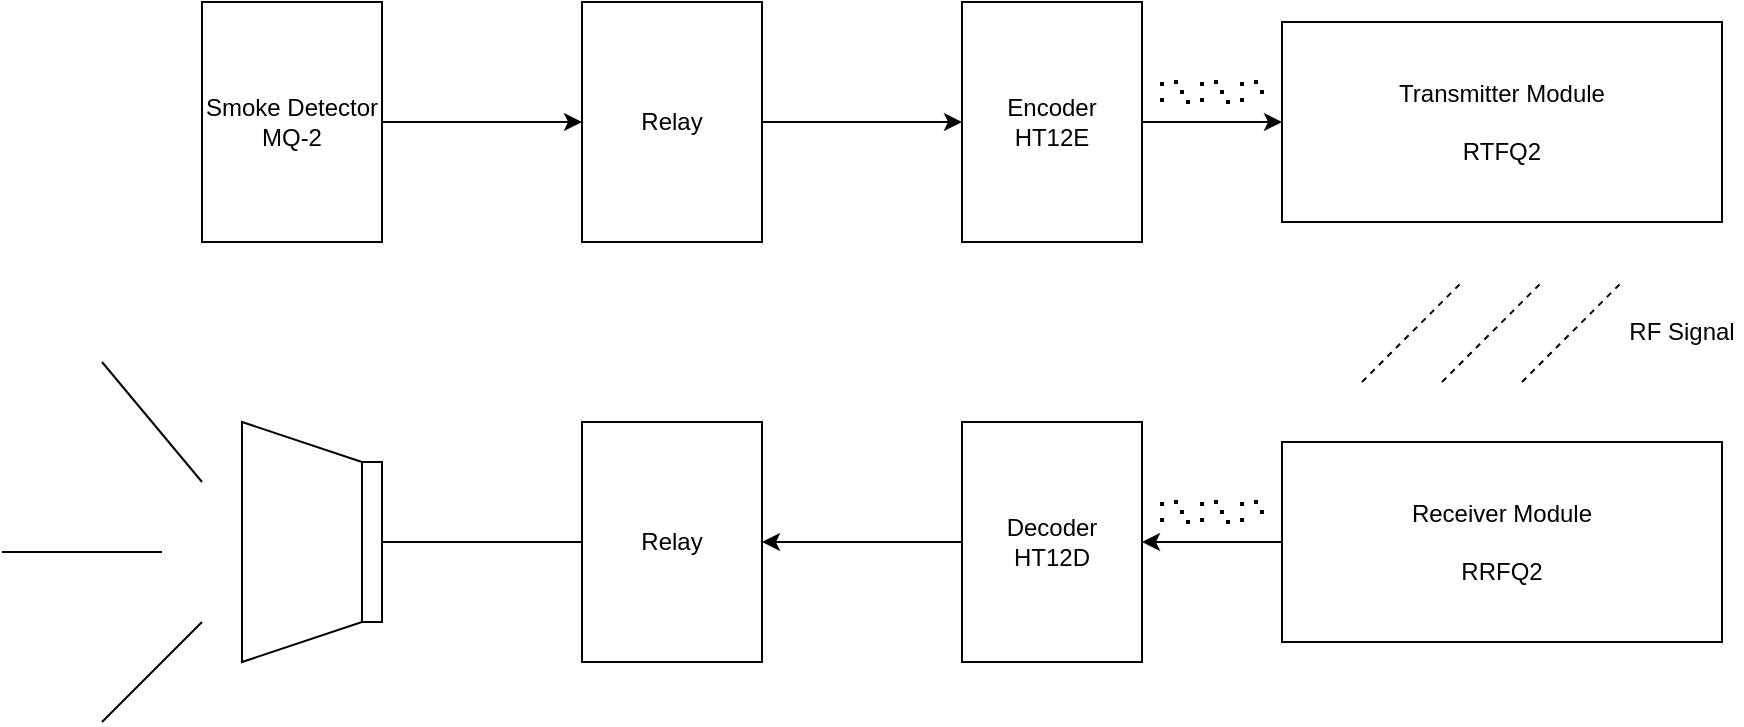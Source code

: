 <mxfile version="24.7.16">
  <diagram name="Page-1" id="5gz4NiKgm8nat6O8t7C-">
    <mxGraphModel dx="1290" dy="557" grid="1" gridSize="10" guides="1" tooltips="1" connect="1" arrows="1" fold="1" page="1" pageScale="1" pageWidth="3300" pageHeight="4681" math="0" shadow="0">
      <root>
        <mxCell id="0" />
        <mxCell id="1" parent="0" />
        <mxCell id="rFEG7W8yu2FYt65qOiKN-1" value="Smoke Detector&lt;div&gt;MQ-2&lt;/div&gt;" style="rounded=0;whiteSpace=wrap;html=1;" vertex="1" parent="1">
          <mxGeometry x="240" y="200" width="90" height="120" as="geometry" />
        </mxCell>
        <mxCell id="rFEG7W8yu2FYt65qOiKN-2" value="Relay" style="rounded=0;whiteSpace=wrap;html=1;" vertex="1" parent="1">
          <mxGeometry x="430" y="200" width="90" height="120" as="geometry" />
        </mxCell>
        <mxCell id="rFEG7W8yu2FYt65qOiKN-3" value="Encoder&lt;div&gt;HT12E&lt;/div&gt;" style="rounded=0;whiteSpace=wrap;html=1;" vertex="1" parent="1">
          <mxGeometry x="620" y="200" width="90" height="120" as="geometry" />
        </mxCell>
        <mxCell id="rFEG7W8yu2FYt65qOiKN-4" value="Relay" style="rounded=0;whiteSpace=wrap;html=1;" vertex="1" parent="1">
          <mxGeometry x="430" y="410" width="90" height="120" as="geometry" />
        </mxCell>
        <mxCell id="rFEG7W8yu2FYt65qOiKN-5" value="Decoder&lt;div&gt;HT12D&lt;/div&gt;" style="rounded=0;whiteSpace=wrap;html=1;" vertex="1" parent="1">
          <mxGeometry x="620" y="410" width="90" height="120" as="geometry" />
        </mxCell>
        <mxCell id="rFEG7W8yu2FYt65qOiKN-6" value="Transmitter Module&lt;div&gt;&lt;br&gt;&lt;/div&gt;&lt;div&gt;RTFQ2&lt;/div&gt;" style="rounded=0;whiteSpace=wrap;html=1;" vertex="1" parent="1">
          <mxGeometry x="780" y="210" width="220" height="100" as="geometry" />
        </mxCell>
        <mxCell id="rFEG7W8yu2FYt65qOiKN-7" value="Receiver Module&lt;br&gt;&lt;br&gt;RRFQ2" style="rounded=0;whiteSpace=wrap;html=1;" vertex="1" parent="1">
          <mxGeometry x="780" y="420" width="220" height="100" as="geometry" />
        </mxCell>
        <mxCell id="rFEG7W8yu2FYt65qOiKN-11" value="" style="endArrow=none;dashed=1;html=1;rounded=0;" edge="1" parent="1">
          <mxGeometry width="50" height="50" relative="1" as="geometry">
            <mxPoint x="900" y="390" as="sourcePoint" />
            <mxPoint x="950" y="340" as="targetPoint" />
          </mxGeometry>
        </mxCell>
        <mxCell id="rFEG7W8yu2FYt65qOiKN-12" value="" style="endArrow=none;dashed=1;html=1;rounded=0;" edge="1" parent="1">
          <mxGeometry width="50" height="50" relative="1" as="geometry">
            <mxPoint x="860" y="390" as="sourcePoint" />
            <mxPoint x="910" y="340" as="targetPoint" />
          </mxGeometry>
        </mxCell>
        <mxCell id="rFEG7W8yu2FYt65qOiKN-13" value="" style="endArrow=none;dashed=1;html=1;rounded=0;" edge="1" parent="1">
          <mxGeometry width="50" height="50" relative="1" as="geometry">
            <mxPoint x="820" y="390" as="sourcePoint" />
            <mxPoint x="870" y="340" as="targetPoint" />
          </mxGeometry>
        </mxCell>
        <mxCell id="rFEG7W8yu2FYt65qOiKN-14" value="RF Signal" style="text;html=1;align=center;verticalAlign=middle;whiteSpace=wrap;rounded=0;" vertex="1" parent="1">
          <mxGeometry x="950" y="350" width="60" height="30" as="geometry" />
        </mxCell>
        <mxCell id="rFEG7W8yu2FYt65qOiKN-16" value="" style="endArrow=classic;html=1;rounded=0;entryX=0;entryY=0.5;entryDx=0;entryDy=0;" edge="1" parent="1" target="rFEG7W8yu2FYt65qOiKN-2">
          <mxGeometry width="50" height="50" relative="1" as="geometry">
            <mxPoint x="330" y="260" as="sourcePoint" />
            <mxPoint x="380" y="210" as="targetPoint" />
          </mxGeometry>
        </mxCell>
        <mxCell id="rFEG7W8yu2FYt65qOiKN-17" value="" style="endArrow=classic;html=1;rounded=0;exitX=1;exitY=0.5;exitDx=0;exitDy=0;entryX=0;entryY=0.5;entryDx=0;entryDy=0;" edge="1" parent="1" source="rFEG7W8yu2FYt65qOiKN-2" target="rFEG7W8yu2FYt65qOiKN-3">
          <mxGeometry width="50" height="50" relative="1" as="geometry">
            <mxPoint x="630" y="320" as="sourcePoint" />
            <mxPoint x="680" y="270" as="targetPoint" />
          </mxGeometry>
        </mxCell>
        <mxCell id="rFEG7W8yu2FYt65qOiKN-18" value="" style="endArrow=classic;html=1;rounded=0;entryX=0;entryY=0.5;entryDx=0;entryDy=0;exitX=1;exitY=0.5;exitDx=0;exitDy=0;" edge="1" parent="1" source="rFEG7W8yu2FYt65qOiKN-3" target="rFEG7W8yu2FYt65qOiKN-6">
          <mxGeometry width="50" height="50" relative="1" as="geometry">
            <mxPoint x="630" y="320" as="sourcePoint" />
            <mxPoint x="680" y="270" as="targetPoint" />
          </mxGeometry>
        </mxCell>
        <mxCell id="rFEG7W8yu2FYt65qOiKN-19" value="" style="endArrow=classic;html=1;rounded=0;entryX=1;entryY=0.5;entryDx=0;entryDy=0;exitX=0;exitY=0.5;exitDx=0;exitDy=0;" edge="1" parent="1" source="rFEG7W8yu2FYt65qOiKN-7" target="rFEG7W8yu2FYt65qOiKN-5">
          <mxGeometry width="50" height="50" relative="1" as="geometry">
            <mxPoint x="630" y="450" as="sourcePoint" />
            <mxPoint x="680" y="400" as="targetPoint" />
          </mxGeometry>
        </mxCell>
        <mxCell id="rFEG7W8yu2FYt65qOiKN-20" value="" style="endArrow=classic;html=1;rounded=0;exitX=0;exitY=0.5;exitDx=0;exitDy=0;entryX=1;entryY=0.5;entryDx=0;entryDy=0;" edge="1" parent="1" source="rFEG7W8yu2FYt65qOiKN-5" target="rFEG7W8yu2FYt65qOiKN-4">
          <mxGeometry width="50" height="50" relative="1" as="geometry">
            <mxPoint x="630" y="450" as="sourcePoint" />
            <mxPoint x="680" y="400" as="targetPoint" />
          </mxGeometry>
        </mxCell>
        <mxCell id="rFEG7W8yu2FYt65qOiKN-21" value="" style="shape=trapezoid;perimeter=trapezoidPerimeter;whiteSpace=wrap;html=1;fixedSize=1;rotation=90;" vertex="1" parent="1">
          <mxGeometry x="230" y="440" width="120" height="60" as="geometry" />
        </mxCell>
        <mxCell id="rFEG7W8yu2FYt65qOiKN-22" value="" style="rounded=0;whiteSpace=wrap;html=1;rotation=90;" vertex="1" parent="1">
          <mxGeometry x="285" y="465" width="80" height="10" as="geometry" />
        </mxCell>
        <mxCell id="rFEG7W8yu2FYt65qOiKN-23" value="" style="endArrow=none;html=1;rounded=0;entryX=0.5;entryY=0;entryDx=0;entryDy=0;exitX=0;exitY=0.5;exitDx=0;exitDy=0;" edge="1" parent="1" source="rFEG7W8yu2FYt65qOiKN-4" target="rFEG7W8yu2FYt65qOiKN-22">
          <mxGeometry width="50" height="50" relative="1" as="geometry">
            <mxPoint x="630" y="450" as="sourcePoint" />
            <mxPoint x="680" y="400" as="targetPoint" />
          </mxGeometry>
        </mxCell>
        <mxCell id="rFEG7W8yu2FYt65qOiKN-26" value="" style="endArrow=none;html=1;rounded=0;" edge="1" parent="1">
          <mxGeometry width="50" height="50" relative="1" as="geometry">
            <mxPoint x="190" y="560" as="sourcePoint" />
            <mxPoint x="240" y="510" as="targetPoint" />
          </mxGeometry>
        </mxCell>
        <mxCell id="rFEG7W8yu2FYt65qOiKN-27" value="" style="endArrow=none;html=1;rounded=0;" edge="1" parent="1">
          <mxGeometry width="50" height="50" relative="1" as="geometry">
            <mxPoint x="190" y="380" as="sourcePoint" />
            <mxPoint x="240" y="440" as="targetPoint" />
          </mxGeometry>
        </mxCell>
        <mxCell id="rFEG7W8yu2FYt65qOiKN-29" value="" style="endArrow=none;html=1;rounded=0;" edge="1" parent="1">
          <mxGeometry width="50" height="50" relative="1" as="geometry">
            <mxPoint x="140" y="475" as="sourcePoint" />
            <mxPoint x="220" y="475" as="targetPoint" />
          </mxGeometry>
        </mxCell>
        <mxCell id="rFEG7W8yu2FYt65qOiKN-32" value="" style="endArrow=none;dashed=1;html=1;dashPattern=1 3;strokeWidth=2;rounded=0;" edge="1" parent="1">
          <mxGeometry width="50" height="50" relative="1" as="geometry">
            <mxPoint x="720" y="250" as="sourcePoint" />
            <mxPoint x="770" y="250" as="targetPoint" />
            <Array as="points">
              <mxPoint x="720" y="240" />
              <mxPoint x="730" y="240" />
              <mxPoint x="730" y="250" />
              <mxPoint x="740" y="250" />
              <mxPoint x="740" y="240" />
              <mxPoint x="750" y="240" />
              <mxPoint x="750" y="250" />
              <mxPoint x="760" y="250" />
              <mxPoint x="760" y="240" />
              <mxPoint x="770" y="240" />
            </Array>
          </mxGeometry>
        </mxCell>
        <mxCell id="rFEG7W8yu2FYt65qOiKN-35" value="" style="endArrow=none;dashed=1;html=1;dashPattern=1 3;strokeWidth=2;rounded=0;" edge="1" parent="1">
          <mxGeometry width="50" height="50" relative="1" as="geometry">
            <mxPoint x="720" y="460" as="sourcePoint" />
            <mxPoint x="770" y="460" as="targetPoint" />
            <Array as="points">
              <mxPoint x="720" y="450" />
              <mxPoint x="730" y="450" />
              <mxPoint x="730" y="460" />
              <mxPoint x="740" y="460" />
              <mxPoint x="740" y="450" />
              <mxPoint x="750" y="450" />
              <mxPoint x="750" y="460" />
              <mxPoint x="760" y="460" />
              <mxPoint x="760" y="450" />
              <mxPoint x="770" y="450" />
            </Array>
          </mxGeometry>
        </mxCell>
      </root>
    </mxGraphModel>
  </diagram>
</mxfile>
